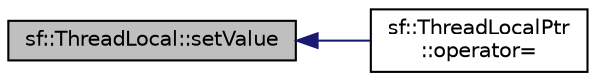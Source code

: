 digraph "sf::ThreadLocal::setValue"
{
  edge [fontname="Helvetica",fontsize="10",labelfontname="Helvetica",labelfontsize="10"];
  node [fontname="Helvetica",fontsize="10",shape=record];
  rankdir="LR";
  Node9 [label="sf::ThreadLocal::setValue",height=0.2,width=0.4,color="black", fillcolor="grey75", style="filled", fontcolor="black"];
  Node9 -> Node10 [dir="back",color="midnightblue",fontsize="10",style="solid",fontname="Helvetica"];
  Node10 [label="sf::ThreadLocalPtr\l::operator=",height=0.2,width=0.4,color="black", fillcolor="white", style="filled",URL="$classsf_1_1_thread_local_ptr.html#a14dcf1cdf5f6b3bcdd633014b2b671f5",tooltip="Assignment operator for a raw pointer parameter. "];
}
